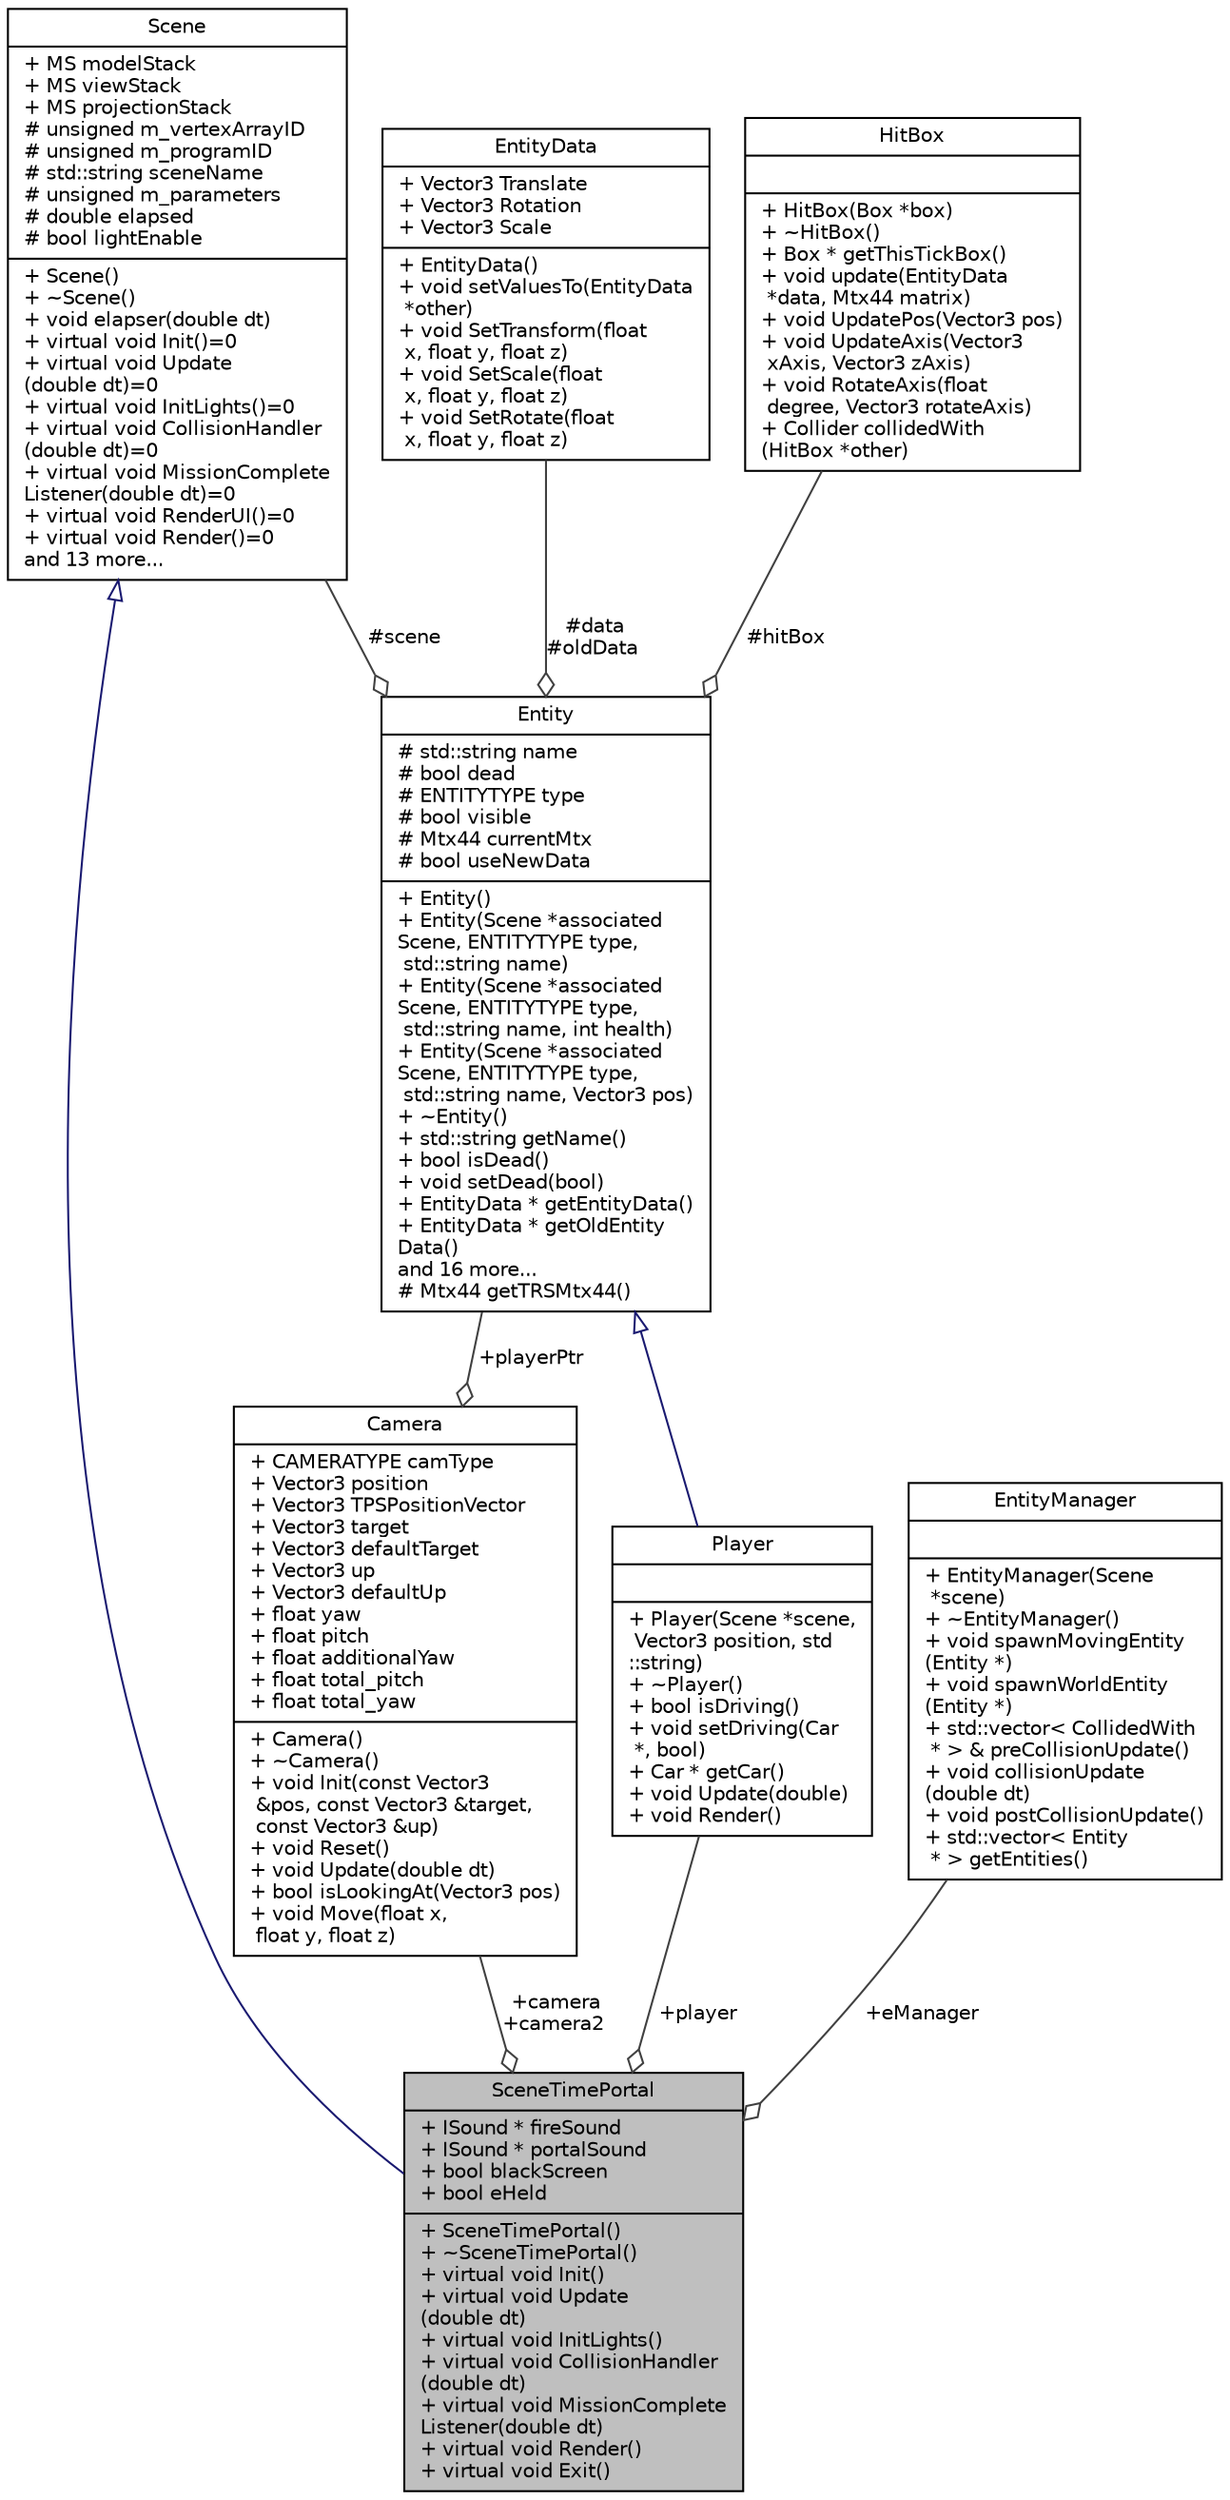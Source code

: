 digraph "SceneTimePortal"
{
 // LATEX_PDF_SIZE
  edge [fontname="Helvetica",fontsize="10",labelfontname="Helvetica",labelfontsize="10"];
  node [fontname="Helvetica",fontsize="10",shape=record];
  Node1 [label="{SceneTimePortal\n|+ ISound * fireSound\l+ ISound * portalSound\l+ bool blackScreen\l+ bool eHeld\l|+  SceneTimePortal()\l+  ~SceneTimePortal()\l+ virtual void Init()\l+ virtual void Update\l(double dt)\l+ virtual void InitLights()\l+ virtual void CollisionHandler\l(double dt)\l+ virtual void MissionComplete\lListener(double dt)\l+ virtual void Render()\l+ virtual void Exit()\l}",height=0.2,width=0.4,color="black", fillcolor="grey75", style="filled", fontcolor="black",tooltip="Time Portal Scene to enter and come back from the Future."];
  Node2 -> Node1 [dir="back",color="midnightblue",fontsize="10",style="solid",arrowtail="onormal"];
  Node2 [label="{Scene\n|+ MS modelStack\l+ MS viewStack\l+ MS projectionStack\l# unsigned m_vertexArrayID\l# unsigned m_programID\l# std::string sceneName\l# unsigned m_parameters\l# double elapsed\l# bool lightEnable\l|+  Scene()\l+  ~Scene()\l+ void elapser(double dt)\l+ virtual void Init()=0\l+ virtual void Update\l(double dt)=0\l+ virtual void InitLights()=0\l+ virtual void CollisionHandler\l(double dt)=0\l+ virtual void MissionComplete\lListener(double dt)=0\l+ virtual void RenderUI()=0\l+ virtual void Render()=0\land 13 more...\l}",height=0.2,width=0.4,color="black", fillcolor="white", style="filled",URL="$class_scene.html",tooltip="Abstract Class of Scenes, used to remove repeate codes from Individual Scenes and make it simpler to ..."];
  Node3 -> Node1 [color="grey25",fontsize="10",style="solid",label=" +eManager" ,arrowhead="odiamond"];
  Node3 [label="{EntityManager\n||+  EntityManager(Scene\l *scene)\l+  ~EntityManager()\l+ void spawnMovingEntity\l(Entity *)\l+ void spawnWorldEntity\l(Entity *)\l+ std::vector\< CollidedWith\l * \> & preCollisionUpdate()\l+ void collisionUpdate\l(double dt)\l+ void postCollisionUpdate()\l+ std::vector\< Entity\l * \> getEntities()\l}",height=0.2,width=0.4,color="black", fillcolor="white", style="filled",URL="$class_entity_manager.html",tooltip="Scene associated object that handles all Entity in a specific Instance of a Scene...."];
  Node4 -> Node1 [color="grey25",fontsize="10",style="solid",label=" +camera\n+camera2" ,arrowhead="odiamond"];
  Node4 [label="{Camera\n|+ CAMERATYPE camType\l+ Vector3 position\l+ Vector3 TPSPositionVector\l+ Vector3 target\l+ Vector3 defaultTarget\l+ Vector3 up\l+ Vector3 defaultUp\l+ float yaw\l+ float pitch\l+ float additionalYaw\l+ float total_pitch\l+ float total_yaw\l|+  Camera()\l+  ~Camera()\l+ void Init(const Vector3\l &pos, const Vector3 &target,\l const Vector3 &up)\l+ void Reset()\l+ void Update(double dt)\l+ bool isLookingAt(Vector3 pos)\l+ void Move(float x,\l float y, float z)\l}",height=0.2,width=0.4,color="black", fillcolor="white", style="filled",URL="$class_camera.html",tooltip="Camera System for our game."];
  Node5 -> Node4 [color="grey25",fontsize="10",style="solid",label=" +playerPtr" ,arrowhead="odiamond"];
  Node5 [label="{Entity\n|# std::string name\l# bool dead\l# ENTITYTYPE type\l# bool visible\l# Mtx44 currentMtx\l# bool useNewData\l|+  Entity()\l+  Entity(Scene *associated\lScene, ENTITYTYPE type,\l std::string name)\l+  Entity(Scene *associated\lScene, ENTITYTYPE type,\l std::string name, int health)\l+  Entity(Scene *associated\lScene, ENTITYTYPE type,\l std::string name, Vector3 pos)\l+  ~Entity()\l+ std::string getName()\l+ bool isDead()\l+ void setDead(bool)\l+ EntityData * getEntityData()\l+ EntityData * getOldEntity\lData()\land 16 more...\l# Mtx44 getTRSMtx44()\l}",height=0.2,width=0.4,color="black", fillcolor="white", style="filled",URL="$class_entity.html",tooltip="Entity System encapsulating all attributes of something \"Living\"."];
  Node6 -> Node5 [color="grey25",fontsize="10",style="solid",label=" #data\n#oldData" ,arrowhead="odiamond"];
  Node6 [label="{EntityData\n|+ Vector3 Translate\l+ Vector3 Rotation\l+ Vector3 Scale\l|+  EntityData()\l+ void setValuesTo(EntityData\l *other)\l+ void SetTransform(float\l x, float y, float z)\l+ void SetScale(float\l x, float y, float z)\l+ void SetRotate(float\l x, float y, float z)\l}",height=0.2,width=0.4,color="black", fillcolor="white", style="filled",URL="$struct_entity_data.html",tooltip="Handles all World Attributes of an Entity."];
  Node2 -> Node5 [color="grey25",fontsize="10",style="solid",label=" #scene" ,arrowhead="odiamond"];
  Node7 -> Node5 [color="grey25",fontsize="10",style="solid",label=" #hitBox" ,arrowhead="odiamond"];
  Node7 [label="{HitBox\n||+  HitBox(Box *box)\l+  ~HitBox()\l+ Box * getThisTickBox()\l+ void update(EntityData\l *data, Mtx44 matrix)\l+ void UpdatePos(Vector3 pos)\l+ void UpdateAxis(Vector3\l xAxis, Vector3 zAxis)\l+ void RotateAxis(float\l degree, Vector3 rotateAxis)\l+ Collider collidedWith\l(HitBox *other)\l}",height=0.2,width=0.4,color="black", fillcolor="white", style="filled",URL="$class_hit_box.html",tooltip="HitBox class that handles ALL hitbox updates."];
  Node8 -> Node1 [color="grey25",fontsize="10",style="solid",label=" +player" ,arrowhead="odiamond"];
  Node8 [label="{Player\n||+  Player(Scene *scene,\l Vector3 position, std\l::string)\l+  ~Player()\l+ bool isDriving()\l+ void setDriving(Car\l *, bool)\l+ Car * getCar()\l+ void Update(double)\l+ void Render()\l}",height=0.2,width=0.4,color="black", fillcolor="white", style="filled",URL="$class_player.html",tooltip="Handles all Players functionalities."];
  Node5 -> Node8 [dir="back",color="midnightblue",fontsize="10",style="solid",arrowtail="onormal"];
}
